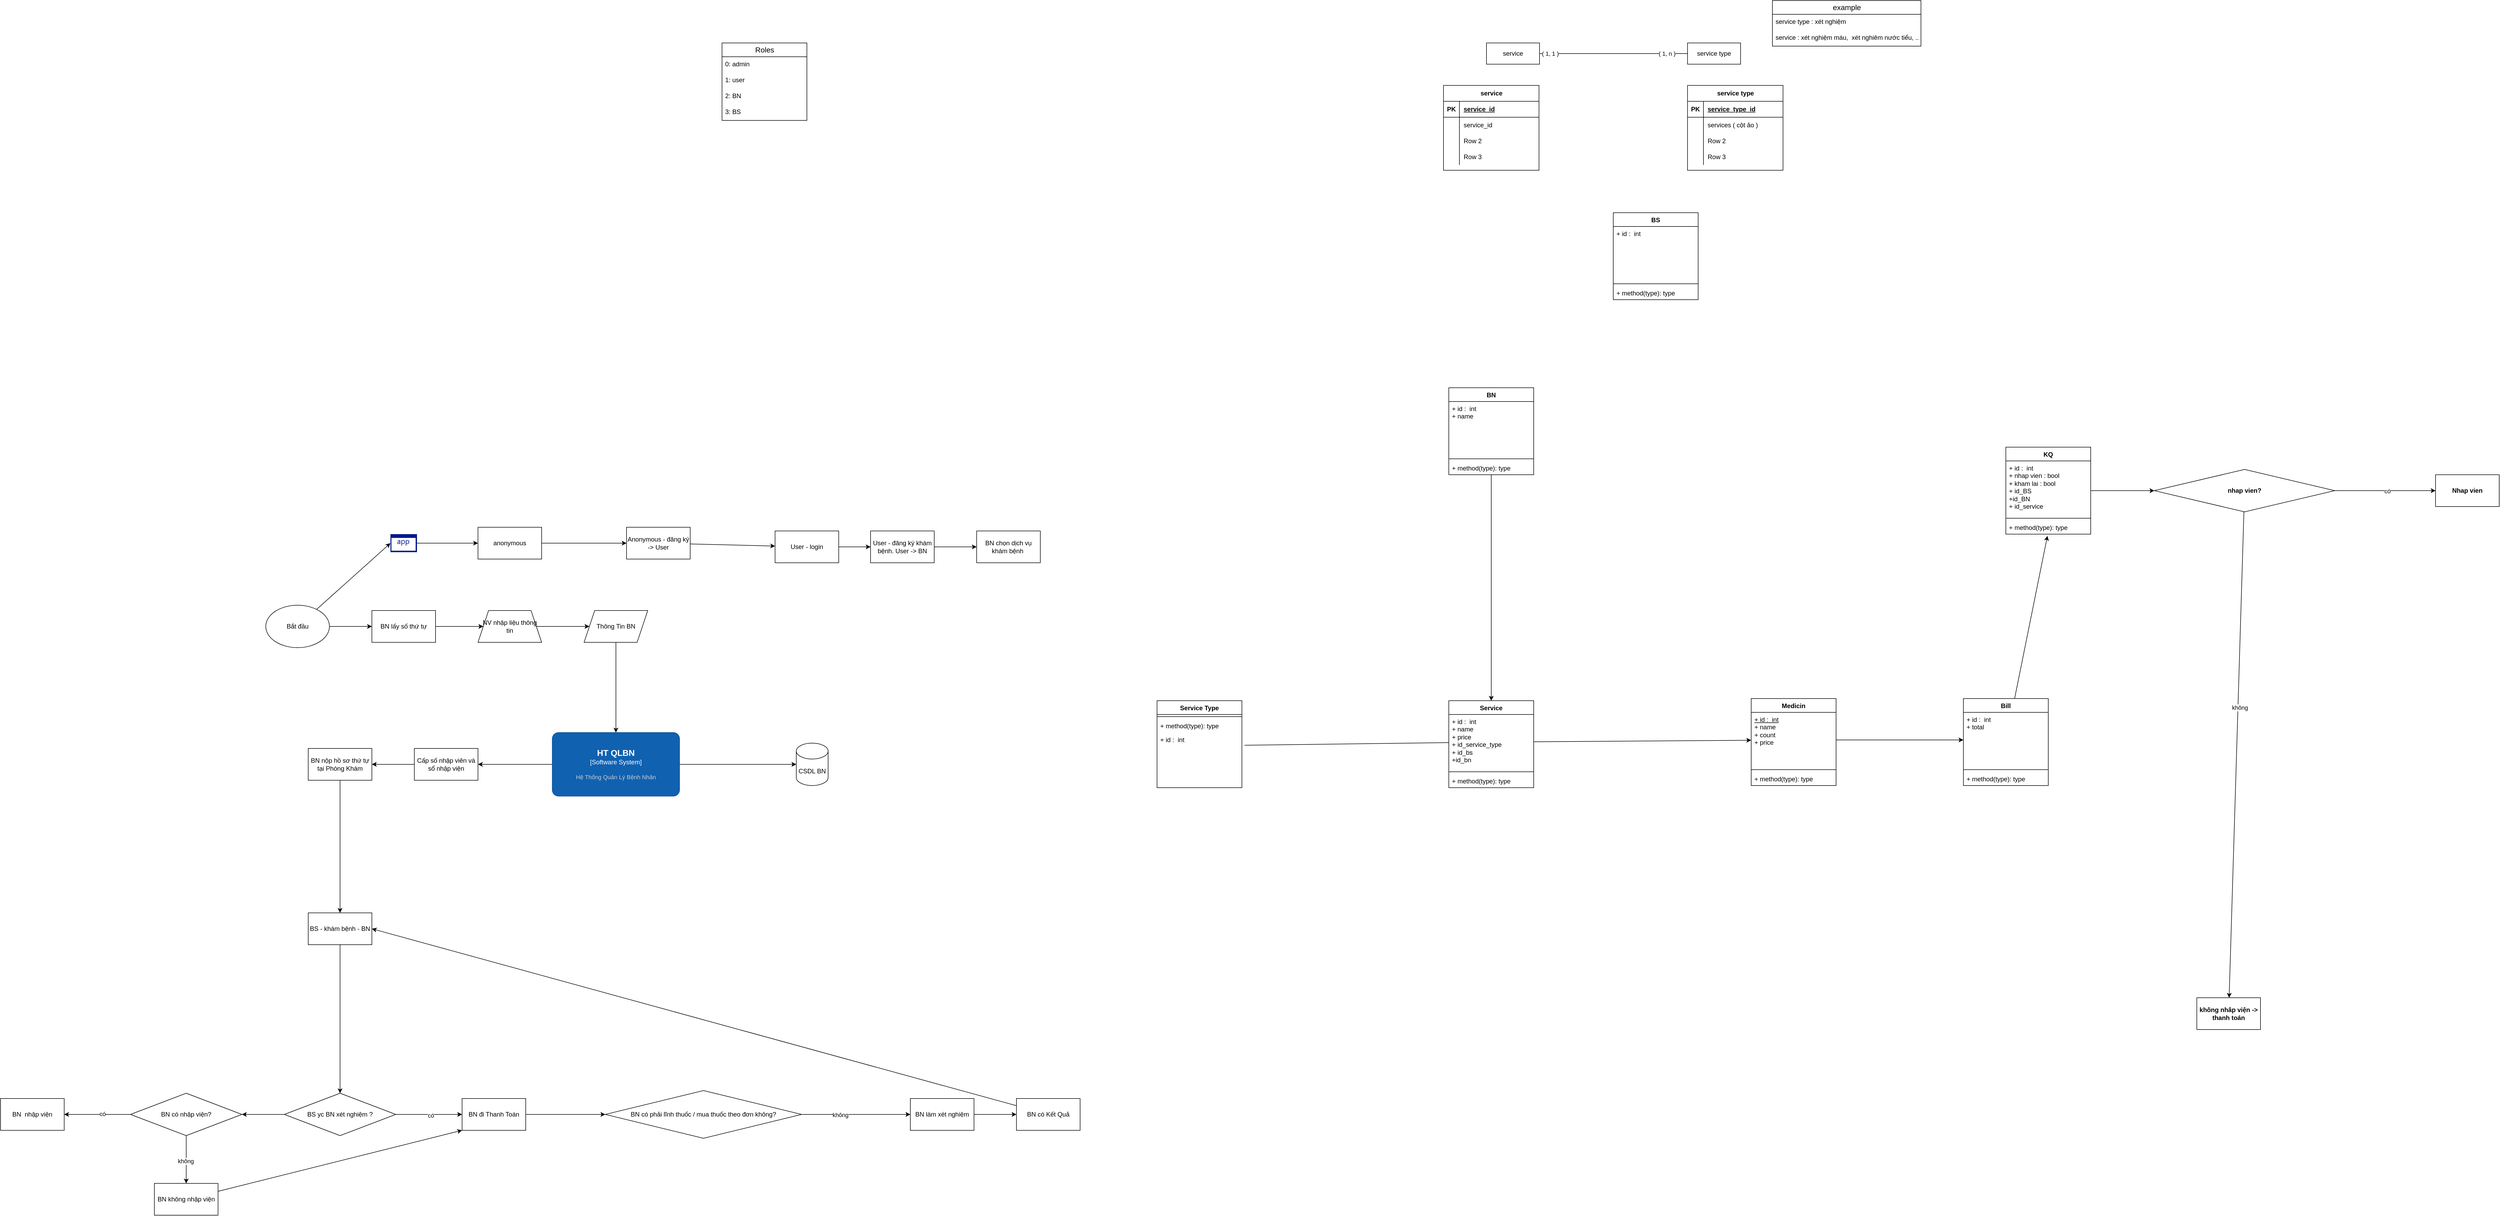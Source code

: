 <mxfile version="19.0.3" type="device"><diagram id="Man4-t2pLl041kosGUPi" name="Page-1"><mxGraphModel dx="2076" dy="6184" grid="1" gridSize="10" guides="1" tooltips="1" connect="1" arrows="1" fold="1" page="1" pageScale="1" pageWidth="3300" pageHeight="4681" math="0" shadow="0"><root><mxCell id="0"/><mxCell id="1" parent="0"/><mxCell id="ebAqdDlp6gH3SBY2iS59-4" value="" style="edgeStyle=orthogonalEdgeStyle;rounded=0;orthogonalLoop=1;jettySize=auto;html=1;" parent="1" source="ebAqdDlp6gH3SBY2iS59-2" target="ebAqdDlp6gH3SBY2iS59-3" edge="1"><mxGeometry relative="1" as="geometry"/></mxCell><mxCell id="ebAqdDlp6gH3SBY2iS59-61" value="" style="edgeStyle=none;rounded=0;orthogonalLoop=1;jettySize=auto;html=1;entryX=0;entryY=0.5;entryDx=0;entryDy=0;entryPerimeter=0;" parent="1" source="ebAqdDlp6gH3SBY2iS59-2" target="ebAqdDlp6gH3SBY2iS59-77" edge="1"><mxGeometry relative="1" as="geometry"><mxPoint x="1140" y="1010" as="targetPoint"/></mxGeometry></mxCell><mxCell id="ebAqdDlp6gH3SBY2iS59-2" value="Bắt đầu" style="ellipse;whiteSpace=wrap;html=1;" parent="1" vertex="1"><mxGeometry x="1080" y="1100" width="120" height="80" as="geometry"/></mxCell><mxCell id="ebAqdDlp6gH3SBY2iS59-8" value="" style="edgeStyle=orthogonalEdgeStyle;rounded=0;orthogonalLoop=1;jettySize=auto;html=1;" parent="1" source="ebAqdDlp6gH3SBY2iS59-3" target="ebAqdDlp6gH3SBY2iS59-7" edge="1"><mxGeometry relative="1" as="geometry"/></mxCell><mxCell id="ebAqdDlp6gH3SBY2iS59-3" value="BN lấy số thứ tự" style="whiteSpace=wrap;html=1;" parent="1" vertex="1"><mxGeometry x="1280" y="1110" width="120" height="60" as="geometry"/></mxCell><mxCell id="ebAqdDlp6gH3SBY2iS59-10" value="" style="edgeStyle=orthogonalEdgeStyle;rounded=0;orthogonalLoop=1;jettySize=auto;html=1;" parent="1" source="ebAqdDlp6gH3SBY2iS59-7" target="ebAqdDlp6gH3SBY2iS59-9" edge="1"><mxGeometry relative="1" as="geometry"/></mxCell><mxCell id="ebAqdDlp6gH3SBY2iS59-7" value="NV nhập liệu thông tin" style="shape=trapezoid;perimeter=trapezoidPerimeter;whiteSpace=wrap;html=1;fixedSize=1;" parent="1" vertex="1"><mxGeometry x="1480" y="1110" width="120" height="60" as="geometry"/></mxCell><mxCell id="ebAqdDlp6gH3SBY2iS59-13" style="edgeStyle=orthogonalEdgeStyle;rounded=0;orthogonalLoop=1;jettySize=auto;html=1;" parent="1" source="ebAqdDlp6gH3SBY2iS59-9" target="ebAqdDlp6gH3SBY2iS59-12" edge="1"><mxGeometry relative="1" as="geometry"/></mxCell><mxCell id="ebAqdDlp6gH3SBY2iS59-9" value="Thông Tin BN" style="shape=parallelogram;perimeter=parallelogramPerimeter;whiteSpace=wrap;html=1;fixedSize=1;" parent="1" vertex="1"><mxGeometry x="1680" y="1110" width="120" height="60" as="geometry"/></mxCell><mxCell id="ebAqdDlp6gH3SBY2iS59-15" style="edgeStyle=orthogonalEdgeStyle;rounded=0;orthogonalLoop=1;jettySize=auto;html=1;" parent="1" source="ebAqdDlp6gH3SBY2iS59-12" target="ebAqdDlp6gH3SBY2iS59-14" edge="1"><mxGeometry relative="1" as="geometry"/></mxCell><mxCell id="ebAqdDlp6gH3SBY2iS59-17" style="edgeStyle=orthogonalEdgeStyle;rounded=0;orthogonalLoop=1;jettySize=auto;html=1;" parent="1" source="ebAqdDlp6gH3SBY2iS59-12" target="ebAqdDlp6gH3SBY2iS59-16" edge="1"><mxGeometry relative="1" as="geometry"/></mxCell><object placeholders="1" c4Name="HT QLBN" c4Type="Software System" c4Description="Hệ Thống Quản Lý Bệnh Nhân" label="&lt;font style=&quot;font-size: 16px&quot;&gt;&lt;b&gt;%c4Name%&lt;/b&gt;&lt;/font&gt;&lt;div&gt;[%c4Type%]&lt;/div&gt;&lt;br&gt;&lt;div&gt;&lt;font style=&quot;font-size: 11px&quot;&gt;&lt;font color=&quot;#cccccc&quot;&gt;%c4Description%&lt;/font&gt;&lt;/div&gt;" id="ebAqdDlp6gH3SBY2iS59-12"><mxCell style="rounded=1;whiteSpace=wrap;html=1;labelBackgroundColor=none;fillColor=#1061B0;fontColor=#ffffff;align=center;arcSize=10;strokeColor=#0D5091;metaEdit=1;resizable=0;points=[[0.25,0,0],[0.5,0,0],[0.75,0,0],[1,0.25,0],[1,0.5,0],[1,0.75,0],[0.75,1,0],[0.5,1,0],[0.25,1,0],[0,0.75,0],[0,0.5,0],[0,0.25,0]];shadow=0;labelBorderColor=none;" parent="1" vertex="1"><mxGeometry x="1620" y="1340" width="240" height="120" as="geometry"/></mxCell></object><mxCell id="ebAqdDlp6gH3SBY2iS59-14" value="CSDL BN" style="shape=cylinder3;whiteSpace=wrap;html=1;boundedLbl=1;backgroundOutline=1;size=15;shadow=0;labelBackgroundColor=none;labelBorderColor=none;" parent="1" vertex="1"><mxGeometry x="2080" y="1360" width="60" height="80" as="geometry"/></mxCell><mxCell id="ebAqdDlp6gH3SBY2iS59-21" value="" style="edgeStyle=orthogonalEdgeStyle;rounded=0;orthogonalLoop=1;jettySize=auto;html=1;" parent="1" source="ebAqdDlp6gH3SBY2iS59-16" target="ebAqdDlp6gH3SBY2iS59-20" edge="1"><mxGeometry relative="1" as="geometry"/></mxCell><mxCell id="ebAqdDlp6gH3SBY2iS59-16" value="Cấp số nhập viên và sổ nhập viện" style="rounded=0;whiteSpace=wrap;html=1;shadow=0;labelBackgroundColor=none;labelBorderColor=none;" parent="1" vertex="1"><mxGeometry x="1360" y="1370" width="120" height="60" as="geometry"/></mxCell><mxCell id="ebAqdDlp6gH3SBY2iS59-28" value="" style="edgeStyle=orthogonalEdgeStyle;rounded=0;orthogonalLoop=1;jettySize=auto;html=1;" parent="1" source="ebAqdDlp6gH3SBY2iS59-20" target="ebAqdDlp6gH3SBY2iS59-27" edge="1"><mxGeometry relative="1" as="geometry"/></mxCell><mxCell id="ebAqdDlp6gH3SBY2iS59-20" value="BN nộp hồ sơ thứ tự tại Phòng Khám" style="whiteSpace=wrap;html=1;rounded=0;shadow=0;labelBackgroundColor=none;labelBorderColor=none;" parent="1" vertex="1"><mxGeometry x="1160" y="1370" width="120" height="60" as="geometry"/></mxCell><mxCell id="ebAqdDlp6gH3SBY2iS59-30" value="" style="edgeStyle=orthogonalEdgeStyle;rounded=0;orthogonalLoop=1;jettySize=auto;html=1;" parent="1" source="ebAqdDlp6gH3SBY2iS59-27" target="ebAqdDlp6gH3SBY2iS59-29" edge="1"><mxGeometry relative="1" as="geometry"/></mxCell><mxCell id="ebAqdDlp6gH3SBY2iS59-27" value="BS - khám bệnh - BN" style="whiteSpace=wrap;html=1;rounded=0;shadow=0;labelBackgroundColor=none;labelBorderColor=none;" parent="1" vertex="1"><mxGeometry x="1160" y="1680" width="120" height="60" as="geometry"/></mxCell><mxCell id="ebAqdDlp6gH3SBY2iS59-32" value="" style="edgeStyle=orthogonalEdgeStyle;rounded=0;orthogonalLoop=1;jettySize=auto;html=1;" parent="1" source="ebAqdDlp6gH3SBY2iS59-29" target="ebAqdDlp6gH3SBY2iS59-31" edge="1"><mxGeometry relative="1" as="geometry"/></mxCell><mxCell id="ebAqdDlp6gH3SBY2iS59-33" value="có" style="edgeLabel;html=1;align=center;verticalAlign=middle;resizable=0;points=[];" parent="ebAqdDlp6gH3SBY2iS59-32" vertex="1" connectable="0"><mxGeometry x="0.045" y="-3" relative="1" as="geometry"><mxPoint y="-1" as="offset"/></mxGeometry></mxCell><mxCell id="ebAqdDlp6gH3SBY2iS59-47" value="" style="edgeStyle=none;rounded=0;orthogonalLoop=1;jettySize=auto;html=1;" parent="1" source="ebAqdDlp6gH3SBY2iS59-29" target="ebAqdDlp6gH3SBY2iS59-46" edge="1"><mxGeometry relative="1" as="geometry"/></mxCell><mxCell id="ebAqdDlp6gH3SBY2iS59-29" value="BS yc BN xét nghiệm ?" style="rhombus;whiteSpace=wrap;html=1;rounded=0;shadow=0;labelBackgroundColor=none;labelBorderColor=none;" parent="1" vertex="1"><mxGeometry x="1115" y="2020" width="210" height="80" as="geometry"/></mxCell><mxCell id="ebAqdDlp6gH3SBY2iS59-35" value="" style="edgeStyle=orthogonalEdgeStyle;rounded=0;orthogonalLoop=1;jettySize=auto;html=1;" parent="1" source="ebAqdDlp6gH3SBY2iS59-31" target="ebAqdDlp6gH3SBY2iS59-34" edge="1"><mxGeometry relative="1" as="geometry"/></mxCell><mxCell id="ebAqdDlp6gH3SBY2iS59-31" value="BN đi Thanh Toán" style="whiteSpace=wrap;html=1;rounded=0;shadow=0;labelBackgroundColor=none;labelBorderColor=none;" parent="1" vertex="1"><mxGeometry x="1450" y="2030" width="120" height="60" as="geometry"/></mxCell><mxCell id="ebAqdDlp6gH3SBY2iS59-37" value="" style="edgeStyle=orthogonalEdgeStyle;rounded=0;orthogonalLoop=1;jettySize=auto;html=1;" parent="1" source="ebAqdDlp6gH3SBY2iS59-34" target="ebAqdDlp6gH3SBY2iS59-36" edge="1"><mxGeometry relative="1" as="geometry"/></mxCell><mxCell id="ebAqdDlp6gH3SBY2iS59-38" value="không" style="edgeLabel;html=1;align=center;verticalAlign=middle;resizable=0;points=[];" parent="ebAqdDlp6gH3SBY2iS59-37" vertex="1" connectable="0"><mxGeometry x="-0.289" y="-1" relative="1" as="geometry"><mxPoint as="offset"/></mxGeometry></mxCell><mxCell id="ebAqdDlp6gH3SBY2iS59-34" value="BN có phải lĩnh thuốc / mua thuốc theo đơn không?" style="rhombus;whiteSpace=wrap;html=1;rounded=0;shadow=0;labelBackgroundColor=none;labelBorderColor=none;" parent="1" vertex="1"><mxGeometry x="1720" y="2015" width="370" height="90" as="geometry"/></mxCell><mxCell id="ebAqdDlp6gH3SBY2iS59-40" value="" style="edgeStyle=orthogonalEdgeStyle;rounded=0;orthogonalLoop=1;jettySize=auto;html=1;" parent="1" source="ebAqdDlp6gH3SBY2iS59-36" target="ebAqdDlp6gH3SBY2iS59-39" edge="1"><mxGeometry relative="1" as="geometry"/></mxCell><mxCell id="ebAqdDlp6gH3SBY2iS59-36" value="BN làm xét nghiệm" style="whiteSpace=wrap;html=1;rounded=0;shadow=0;labelBackgroundColor=none;labelBorderColor=none;" parent="1" vertex="1"><mxGeometry x="2295" y="2030" width="120" height="60" as="geometry"/></mxCell><mxCell id="ebAqdDlp6gH3SBY2iS59-42" style="edgeStyle=none;rounded=0;orthogonalLoop=1;jettySize=auto;html=1;entryX=1;entryY=0.5;entryDx=0;entryDy=0;" parent="1" source="ebAqdDlp6gH3SBY2iS59-39" target="ebAqdDlp6gH3SBY2iS59-27" edge="1"><mxGeometry relative="1" as="geometry"/></mxCell><mxCell id="ebAqdDlp6gH3SBY2iS59-39" value="BN có Kết Quả" style="whiteSpace=wrap;html=1;rounded=0;shadow=0;labelBackgroundColor=none;labelBorderColor=none;" parent="1" vertex="1"><mxGeometry x="2495" y="2030" width="120" height="60" as="geometry"/></mxCell><mxCell id="ebAqdDlp6gH3SBY2iS59-49" value="" style="edgeStyle=none;rounded=0;orthogonalLoop=1;jettySize=auto;html=1;" parent="1" source="ebAqdDlp6gH3SBY2iS59-46" target="ebAqdDlp6gH3SBY2iS59-48" edge="1"><mxGeometry relative="1" as="geometry"/></mxCell><mxCell id="ebAqdDlp6gH3SBY2iS59-50" value="không" style="edgeLabel;html=1;align=center;verticalAlign=middle;resizable=0;points=[];" parent="ebAqdDlp6gH3SBY2iS59-49" vertex="1" connectable="0"><mxGeometry x="0.054" y="-1" relative="1" as="geometry"><mxPoint as="offset"/></mxGeometry></mxCell><mxCell id="ebAqdDlp6gH3SBY2iS59-52" value="" style="edgeStyle=none;rounded=0;orthogonalLoop=1;jettySize=auto;html=1;" parent="1" source="ebAqdDlp6gH3SBY2iS59-46" target="ebAqdDlp6gH3SBY2iS59-51" edge="1"><mxGeometry relative="1" as="geometry"/></mxCell><mxCell id="ebAqdDlp6gH3SBY2iS59-54" value="có" style="edgeLabel;html=1;align=center;verticalAlign=middle;resizable=0;points=[];" parent="ebAqdDlp6gH3SBY2iS59-52" vertex="1" connectable="0"><mxGeometry x="-0.143" y="-1" relative="1" as="geometry"><mxPoint as="offset"/></mxGeometry></mxCell><mxCell id="ebAqdDlp6gH3SBY2iS59-46" value="BN có nhập viện?" style="rhombus;whiteSpace=wrap;html=1;rounded=0;shadow=0;labelBackgroundColor=none;labelBorderColor=none;" parent="1" vertex="1"><mxGeometry x="825" y="2020" width="210" height="80" as="geometry"/></mxCell><mxCell id="ebAqdDlp6gH3SBY2iS59-55" style="edgeStyle=none;rounded=0;orthogonalLoop=1;jettySize=auto;html=1;entryX=0;entryY=1;entryDx=0;entryDy=0;" parent="1" source="ebAqdDlp6gH3SBY2iS59-48" target="ebAqdDlp6gH3SBY2iS59-31" edge="1"><mxGeometry relative="1" as="geometry"/></mxCell><mxCell id="ebAqdDlp6gH3SBY2iS59-48" value="BN không nhập viện" style="whiteSpace=wrap;html=1;rounded=0;shadow=0;labelBackgroundColor=none;labelBorderColor=none;" parent="1" vertex="1"><mxGeometry x="870" y="2190" width="120" height="60" as="geometry"/></mxCell><mxCell id="ebAqdDlp6gH3SBY2iS59-51" value="BN&amp;nbsp; nhập viện" style="whiteSpace=wrap;html=1;rounded=0;shadow=0;labelBackgroundColor=none;labelBorderColor=none;" parent="1" vertex="1"><mxGeometry x="580" y="2030" width="120" height="60" as="geometry"/></mxCell><mxCell id="P_3k4nQvm7TDbQXpEMaZ-17" style="edgeStyle=orthogonalEdgeStyle;rounded=0;orthogonalLoop=1;jettySize=auto;html=1;entryX=0.5;entryY=0;entryDx=0;entryDy=0;" edge="1" parent="1" source="ebAqdDlp6gH3SBY2iS59-56" target="ebAqdDlp6gH3SBY2iS59-90"><mxGeometry relative="1" as="geometry"/></mxCell><mxCell id="ebAqdDlp6gH3SBY2iS59-56" value="BN" style="swimlane;fontStyle=1;align=center;verticalAlign=top;childLayout=stackLayout;horizontal=1;startSize=26;horizontalStack=0;resizeParent=1;resizeParentMax=0;resizeLast=0;collapsible=1;marginBottom=0;shadow=0;labelBackgroundColor=none;labelBorderColor=none;" parent="1" vertex="1"><mxGeometry x="3310" y="690" width="160" height="164" as="geometry"/></mxCell><mxCell id="ebAqdDlp6gH3SBY2iS59-57" value="+ id :&amp;nbsp; int&lt;br&gt;+ name&lt;br&gt;" style="text;strokeColor=none;fillColor=none;align=left;verticalAlign=top;spacingLeft=4;spacingRight=4;overflow=hidden;rotatable=0;points=[[0,0.5],[1,0.5]];portConstraint=eastwest;shadow=0;labelBackgroundColor=none;labelBorderColor=none;whiteSpace=wrap;html=1;snapToPoint=0;" parent="ebAqdDlp6gH3SBY2iS59-56" vertex="1"><mxGeometry y="26" width="160" height="104" as="geometry"/></mxCell><mxCell id="ebAqdDlp6gH3SBY2iS59-58" value="" style="line;strokeWidth=1;fillColor=none;align=left;verticalAlign=middle;spacingTop=-1;spacingLeft=3;spacingRight=3;rotatable=0;labelPosition=right;points=[];portConstraint=eastwest;shadow=0;labelBackgroundColor=none;labelBorderColor=none;" parent="ebAqdDlp6gH3SBY2iS59-56" vertex="1"><mxGeometry y="130" width="160" height="8" as="geometry"/></mxCell><mxCell id="ebAqdDlp6gH3SBY2iS59-59" value="+ method(type): type" style="text;strokeColor=none;fillColor=none;align=left;verticalAlign=top;spacingLeft=4;spacingRight=4;overflow=hidden;rotatable=0;points=[[0,0.5],[1,0.5]];portConstraint=eastwest;shadow=0;labelBackgroundColor=none;labelBorderColor=none;" parent="ebAqdDlp6gH3SBY2iS59-56" vertex="1"><mxGeometry y="138" width="160" height="26" as="geometry"/></mxCell><mxCell id="ebAqdDlp6gH3SBY2iS59-72" value="Roles" style="swimlane;fontStyle=0;childLayout=stackLayout;horizontal=1;startSize=26;horizontalStack=0;resizeParent=1;resizeParentMax=0;resizeLast=0;collapsible=1;marginBottom=0;align=center;fontSize=14;shadow=0;labelBackgroundColor=none;labelBorderColor=none;fillColor=none;html=1;" parent="1" vertex="1"><mxGeometry x="1940" y="40" width="160" height="146" as="geometry"/></mxCell><mxCell id="ebAqdDlp6gH3SBY2iS59-73" value="0: admin" style="text;strokeColor=none;fillColor=none;spacingLeft=4;spacingRight=4;overflow=hidden;rotatable=0;points=[[0,0.5],[1,0.5]];portConstraint=eastwest;fontSize=12;shadow=0;labelBackgroundColor=none;labelBorderColor=none;html=1;" parent="ebAqdDlp6gH3SBY2iS59-72" vertex="1"><mxGeometry y="26" width="160" height="30" as="geometry"/></mxCell><mxCell id="ebAqdDlp6gH3SBY2iS59-74" value="1: user" style="text;strokeColor=none;fillColor=none;spacingLeft=4;spacingRight=4;overflow=hidden;rotatable=0;points=[[0,0.5],[1,0.5]];portConstraint=eastwest;fontSize=12;shadow=0;labelBackgroundColor=none;labelBorderColor=none;html=1;" parent="ebAqdDlp6gH3SBY2iS59-72" vertex="1"><mxGeometry y="56" width="160" height="30" as="geometry"/></mxCell><mxCell id="ebAqdDlp6gH3SBY2iS59-75" value="2: BN" style="text;strokeColor=none;fillColor=none;spacingLeft=4;spacingRight=4;overflow=hidden;rotatable=0;points=[[0,0.5],[1,0.5]];portConstraint=eastwest;fontSize=12;shadow=0;labelBackgroundColor=none;labelBorderColor=none;html=1;" parent="ebAqdDlp6gH3SBY2iS59-72" vertex="1"><mxGeometry y="86" width="160" height="30" as="geometry"/></mxCell><mxCell id="ebAqdDlp6gH3SBY2iS59-76" value="3: BS" style="text;strokeColor=none;fillColor=none;spacingLeft=4;spacingRight=4;overflow=hidden;rotatable=0;points=[[0,0.5],[1,0.5]];portConstraint=eastwest;fontSize=12;shadow=0;labelBackgroundColor=none;labelBorderColor=none;html=1;" parent="ebAqdDlp6gH3SBY2iS59-72" vertex="1"><mxGeometry y="116" width="160" height="30" as="geometry"/></mxCell><mxCell id="ebAqdDlp6gH3SBY2iS59-86" style="edgeStyle=none;rounded=0;orthogonalLoop=1;jettySize=auto;html=1;entryX=0;entryY=0.5;entryDx=0;entryDy=0;" parent="1" source="ebAqdDlp6gH3SBY2iS59-77" target="ebAqdDlp6gH3SBY2iS59-80" edge="1"><mxGeometry relative="1" as="geometry"/></mxCell><mxCell id="ebAqdDlp6gH3SBY2iS59-77" value="" style="sketch=0;aspect=fixed;pointerEvents=1;shadow=0;dashed=0;html=1;strokeColor=none;labelPosition=center;verticalLabelPosition=bottom;verticalAlign=top;align=center;fillColor=#00188D;shape=mxgraph.mscae.enterprise.application;labelBackgroundColor=none;labelBorderColor=none;" parent="1" vertex="1"><mxGeometry x="1315" y="966" width="50" height="34" as="geometry"/></mxCell><mxCell id="ebAqdDlp6gH3SBY2iS59-79" value="" style="edgeStyle=none;rounded=0;orthogonalLoop=1;jettySize=auto;html=1;" parent="1" source="ebAqdDlp6gH3SBY2iS59-80" target="ebAqdDlp6gH3SBY2iS59-82" edge="1"><mxGeometry relative="1" as="geometry"/></mxCell><mxCell id="ebAqdDlp6gH3SBY2iS59-80" value="anonymous" style="whiteSpace=wrap;html=1;" parent="1" vertex="1"><mxGeometry x="1480" y="953" width="120" height="60" as="geometry"/></mxCell><mxCell id="ebAqdDlp6gH3SBY2iS59-81" value="" style="edgeStyle=none;rounded=0;orthogonalLoop=1;jettySize=auto;html=1;" parent="1" source="ebAqdDlp6gH3SBY2iS59-82" target="ebAqdDlp6gH3SBY2iS59-84" edge="1"><mxGeometry relative="1" as="geometry"/></mxCell><mxCell id="ebAqdDlp6gH3SBY2iS59-82" value="Anonymous - đăng ký -&amp;gt; User" style="whiteSpace=wrap;html=1;" parent="1" vertex="1"><mxGeometry x="1760" y="953" width="120" height="60" as="geometry"/></mxCell><mxCell id="ebAqdDlp6gH3SBY2iS59-83" value="" style="edgeStyle=none;rounded=0;orthogonalLoop=1;jettySize=auto;html=1;" parent="1" source="ebAqdDlp6gH3SBY2iS59-84" target="ebAqdDlp6gH3SBY2iS59-85" edge="1"><mxGeometry relative="1" as="geometry"/></mxCell><mxCell id="ebAqdDlp6gH3SBY2iS59-84" value="User - login" style="whiteSpace=wrap;html=1;" parent="1" vertex="1"><mxGeometry x="2040" y="960" width="120" height="60" as="geometry"/></mxCell><mxCell id="ebAqdDlp6gH3SBY2iS59-89" value="" style="edgeStyle=none;rounded=0;orthogonalLoop=1;jettySize=auto;html=1;" parent="1" source="ebAqdDlp6gH3SBY2iS59-85" target="ebAqdDlp6gH3SBY2iS59-88" edge="1"><mxGeometry relative="1" as="geometry"/></mxCell><mxCell id="ebAqdDlp6gH3SBY2iS59-85" value="User - đăng ký khám bệnh. User -&amp;gt; BN" style="whiteSpace=wrap;html=1;" parent="1" vertex="1"><mxGeometry x="2220" y="960" width="120" height="60" as="geometry"/></mxCell><mxCell id="ebAqdDlp6gH3SBY2iS59-88" value="BN chọn dịch vụ khám bệnh&amp;nbsp;" style="whiteSpace=wrap;html=1;" parent="1" vertex="1"><mxGeometry x="2420" y="960" width="120" height="60" as="geometry"/></mxCell><mxCell id="ebAqdDlp6gH3SBY2iS59-90" value="Service" style="swimlane;fontStyle=1;align=center;verticalAlign=top;childLayout=stackLayout;horizontal=1;startSize=26;horizontalStack=0;resizeParent=1;resizeParentMax=0;resizeLast=0;collapsible=1;marginBottom=0;shadow=0;labelBackgroundColor=none;labelBorderColor=none;" parent="1" vertex="1"><mxGeometry x="3310" y="1280" width="160" height="164" as="geometry"/></mxCell><mxCell id="ebAqdDlp6gH3SBY2iS59-91" value="+ id :&amp;nbsp; int&lt;br&gt;+ name&lt;br&gt;+ price&lt;br&gt;+ id_service_type&lt;br&gt;+ id_bs&lt;br&gt;+id_bn" style="text;strokeColor=none;fillColor=none;align=left;verticalAlign=top;spacingLeft=4;spacingRight=4;overflow=hidden;rotatable=0;points=[[0,0.5],[1,0.5]];portConstraint=eastwest;shadow=0;labelBackgroundColor=none;labelBorderColor=none;whiteSpace=wrap;html=1;snapToPoint=0;" parent="ebAqdDlp6gH3SBY2iS59-90" vertex="1"><mxGeometry y="26" width="160" height="104" as="geometry"/></mxCell><mxCell id="ebAqdDlp6gH3SBY2iS59-92" value="" style="line;strokeWidth=1;fillColor=none;align=left;verticalAlign=middle;spacingTop=-1;spacingLeft=3;spacingRight=3;rotatable=0;labelPosition=right;points=[];portConstraint=eastwest;shadow=0;labelBackgroundColor=none;labelBorderColor=none;" parent="ebAqdDlp6gH3SBY2iS59-90" vertex="1"><mxGeometry y="130" width="160" height="8" as="geometry"/></mxCell><mxCell id="ebAqdDlp6gH3SBY2iS59-93" value="+ method(type): type" style="text;strokeColor=none;fillColor=none;align=left;verticalAlign=top;spacingLeft=4;spacingRight=4;overflow=hidden;rotatable=0;points=[[0,0.5],[1,0.5]];portConstraint=eastwest;shadow=0;labelBackgroundColor=none;labelBorderColor=none;" parent="ebAqdDlp6gH3SBY2iS59-90" vertex="1"><mxGeometry y="138" width="160" height="26" as="geometry"/></mxCell><mxCell id="ebAqdDlp6gH3SBY2iS59-94" value="Service Type" style="swimlane;fontStyle=1;align=center;verticalAlign=top;childLayout=stackLayout;horizontal=1;startSize=26;horizontalStack=0;resizeParent=1;resizeParentMax=0;resizeLast=0;collapsible=1;marginBottom=0;shadow=0;labelBackgroundColor=none;labelBorderColor=none;" parent="1" vertex="1"><mxGeometry x="2760" y="1280" width="160" height="164" as="geometry"/></mxCell><mxCell id="ebAqdDlp6gH3SBY2iS59-96" value="" style="line;strokeWidth=1;fillColor=none;align=left;verticalAlign=middle;spacingTop=-1;spacingLeft=3;spacingRight=3;rotatable=0;labelPosition=right;points=[];portConstraint=eastwest;shadow=0;labelBackgroundColor=none;labelBorderColor=none;" parent="ebAqdDlp6gH3SBY2iS59-94" vertex="1"><mxGeometry y="26" width="160" height="8" as="geometry"/></mxCell><mxCell id="ebAqdDlp6gH3SBY2iS59-97" value="+ method(type): type" style="text;strokeColor=none;fillColor=none;align=left;verticalAlign=top;spacingLeft=4;spacingRight=4;overflow=hidden;rotatable=0;points=[[0,0.5],[1,0.5]];portConstraint=eastwest;shadow=0;labelBackgroundColor=none;labelBorderColor=none;" parent="ebAqdDlp6gH3SBY2iS59-94" vertex="1"><mxGeometry y="34" width="160" height="26" as="geometry"/></mxCell><mxCell id="ebAqdDlp6gH3SBY2iS59-95" value="+ id :&amp;nbsp; int" style="text;strokeColor=none;fillColor=none;align=left;verticalAlign=top;spacingLeft=4;spacingRight=4;overflow=hidden;rotatable=0;points=[[0,0.5],[1,0.5]];portConstraint=eastwest;shadow=0;labelBackgroundColor=none;labelBorderColor=none;whiteSpace=wrap;html=1;snapToPoint=0;" parent="ebAqdDlp6gH3SBY2iS59-94" vertex="1"><mxGeometry y="60" width="160" height="104" as="geometry"/></mxCell><mxCell id="ebAqdDlp6gH3SBY2iS59-99" value="service" style="whiteSpace=wrap;html=1;align=center;shadow=0;labelBackgroundColor=none;labelBorderColor=none;fillColor=none;" parent="1" vertex="1"><mxGeometry x="3381" y="40" width="100" height="40" as="geometry"/></mxCell><mxCell id="ebAqdDlp6gH3SBY2iS59-100" value="service type" style="whiteSpace=wrap;html=1;align=center;shadow=0;labelBackgroundColor=none;labelBorderColor=none;fillColor=none;" parent="1" vertex="1"><mxGeometry x="3760" y="40" width="100" height="40" as="geometry"/></mxCell><mxCell id="ebAqdDlp6gH3SBY2iS59-101" value="" style="endArrow=none;html=1;rounded=0;exitX=1;exitY=0.5;exitDx=0;exitDy=0;entryX=0;entryY=0.5;entryDx=0;entryDy=0;" parent="1" source="ebAqdDlp6gH3SBY2iS59-99" target="ebAqdDlp6gH3SBY2iS59-100" edge="1"><mxGeometry width="50" height="50" relative="1" as="geometry"><mxPoint x="3710" y="250" as="sourcePoint"/><mxPoint x="3760" y="200" as="targetPoint"/></mxGeometry></mxCell><mxCell id="ebAqdDlp6gH3SBY2iS59-102" value="( 1, 1 )" style="edgeLabel;html=1;align=center;verticalAlign=middle;resizable=0;points=[];" parent="ebAqdDlp6gH3SBY2iS59-101" vertex="1" connectable="0"><mxGeometry x="-0.857" relative="1" as="geometry"><mxPoint as="offset"/></mxGeometry></mxCell><mxCell id="ebAqdDlp6gH3SBY2iS59-103" value="( 1, n )" style="edgeLabel;html=1;align=center;verticalAlign=middle;resizable=0;points=[];" parent="ebAqdDlp6gH3SBY2iS59-101" vertex="1" connectable="0"><mxGeometry x="0.72" relative="1" as="geometry"><mxPoint as="offset"/></mxGeometry></mxCell><mxCell id="ebAqdDlp6gH3SBY2iS59-105" value="example" style="swimlane;fontStyle=0;childLayout=stackLayout;horizontal=1;startSize=26;horizontalStack=0;resizeParent=1;resizeParentMax=0;resizeLast=0;collapsible=1;marginBottom=0;align=center;fontSize=14;shadow=0;labelBackgroundColor=none;labelBorderColor=none;fillColor=none;html=1;" parent="1" vertex="1"><mxGeometry x="3920" y="-40" width="280" height="86" as="geometry"/></mxCell><mxCell id="ebAqdDlp6gH3SBY2iS59-106" value="service type : xét nghiệm" style="text;strokeColor=none;fillColor=none;spacingLeft=4;spacingRight=4;overflow=hidden;rotatable=0;points=[[0,0.5],[1,0.5]];portConstraint=eastwest;fontSize=12;shadow=0;labelBackgroundColor=none;labelBorderColor=none;html=1;" parent="ebAqdDlp6gH3SBY2iS59-105" vertex="1"><mxGeometry y="26" width="280" height="30" as="geometry"/></mxCell><mxCell id="ebAqdDlp6gH3SBY2iS59-107" value="service : xét nghiệm máu,&amp;nbsp; xét nghiêm nước tiểu, ..." style="text;strokeColor=none;fillColor=none;spacingLeft=4;spacingRight=4;overflow=hidden;rotatable=0;points=[[0,0.5],[1,0.5]];portConstraint=eastwest;fontSize=12;shadow=0;labelBackgroundColor=none;labelBorderColor=none;html=1;" parent="ebAqdDlp6gH3SBY2iS59-105" vertex="1"><mxGeometry y="56" width="280" height="30" as="geometry"/></mxCell><mxCell id="ebAqdDlp6gH3SBY2iS59-109" value="service" style="shape=table;startSize=30;container=1;collapsible=1;childLayout=tableLayout;fixedRows=1;rowLines=0;fontStyle=1;align=center;resizeLast=1;shadow=0;labelBackgroundColor=none;labelBorderColor=none;fillColor=none;html=1;" parent="1" vertex="1"><mxGeometry x="3300" y="120" width="180" height="160" as="geometry"/></mxCell><mxCell id="ebAqdDlp6gH3SBY2iS59-110" value="" style="shape=tableRow;horizontal=0;startSize=0;swimlaneHead=0;swimlaneBody=0;fillColor=none;collapsible=0;dropTarget=0;points=[[0,0.5],[1,0.5]];portConstraint=eastwest;top=0;left=0;right=0;bottom=1;shadow=0;labelBackgroundColor=none;labelBorderColor=none;html=1;" parent="ebAqdDlp6gH3SBY2iS59-109" vertex="1"><mxGeometry y="30" width="180" height="30" as="geometry"/></mxCell><mxCell id="ebAqdDlp6gH3SBY2iS59-111" value="PK" style="shape=partialRectangle;connectable=0;fillColor=none;top=0;left=0;bottom=0;right=0;fontStyle=1;overflow=hidden;shadow=0;labelBackgroundColor=none;labelBorderColor=none;html=1;" parent="ebAqdDlp6gH3SBY2iS59-110" vertex="1"><mxGeometry width="30" height="30" as="geometry"><mxRectangle width="30" height="30" as="alternateBounds"/></mxGeometry></mxCell><mxCell id="ebAqdDlp6gH3SBY2iS59-112" value="service_id" style="shape=partialRectangle;connectable=0;fillColor=none;top=0;left=0;bottom=0;right=0;align=left;spacingLeft=6;fontStyle=5;overflow=hidden;shadow=0;labelBackgroundColor=none;labelBorderColor=none;html=1;" parent="ebAqdDlp6gH3SBY2iS59-110" vertex="1"><mxGeometry x="30" width="150" height="30" as="geometry"><mxRectangle width="150" height="30" as="alternateBounds"/></mxGeometry></mxCell><mxCell id="ebAqdDlp6gH3SBY2iS59-113" value="" style="shape=tableRow;horizontal=0;startSize=0;swimlaneHead=0;swimlaneBody=0;fillColor=none;collapsible=0;dropTarget=0;points=[[0,0.5],[1,0.5]];portConstraint=eastwest;top=0;left=0;right=0;bottom=0;shadow=0;labelBackgroundColor=none;labelBorderColor=none;html=1;" parent="ebAqdDlp6gH3SBY2iS59-109" vertex="1"><mxGeometry y="60" width="180" height="30" as="geometry"/></mxCell><mxCell id="ebAqdDlp6gH3SBY2iS59-114" value="" style="shape=partialRectangle;connectable=0;fillColor=none;top=0;left=0;bottom=0;right=0;editable=1;overflow=hidden;shadow=0;labelBackgroundColor=none;labelBorderColor=none;html=1;" parent="ebAqdDlp6gH3SBY2iS59-113" vertex="1"><mxGeometry width="30" height="30" as="geometry"><mxRectangle width="30" height="30" as="alternateBounds"/></mxGeometry></mxCell><mxCell id="ebAqdDlp6gH3SBY2iS59-115" value="service_id" style="shape=partialRectangle;connectable=0;fillColor=none;top=0;left=0;bottom=0;right=0;align=left;spacingLeft=6;overflow=hidden;shadow=0;labelBackgroundColor=none;labelBorderColor=none;html=1;" parent="ebAqdDlp6gH3SBY2iS59-113" vertex="1"><mxGeometry x="30" width="150" height="30" as="geometry"><mxRectangle width="150" height="30" as="alternateBounds"/></mxGeometry></mxCell><mxCell id="ebAqdDlp6gH3SBY2iS59-116" value="" style="shape=tableRow;horizontal=0;startSize=0;swimlaneHead=0;swimlaneBody=0;fillColor=none;collapsible=0;dropTarget=0;points=[[0,0.5],[1,0.5]];portConstraint=eastwest;top=0;left=0;right=0;bottom=0;shadow=0;labelBackgroundColor=none;labelBorderColor=none;html=1;" parent="ebAqdDlp6gH3SBY2iS59-109" vertex="1"><mxGeometry y="90" width="180" height="30" as="geometry"/></mxCell><mxCell id="ebAqdDlp6gH3SBY2iS59-117" value="" style="shape=partialRectangle;connectable=0;fillColor=none;top=0;left=0;bottom=0;right=0;editable=1;overflow=hidden;shadow=0;labelBackgroundColor=none;labelBorderColor=none;html=1;" parent="ebAqdDlp6gH3SBY2iS59-116" vertex="1"><mxGeometry width="30" height="30" as="geometry"><mxRectangle width="30" height="30" as="alternateBounds"/></mxGeometry></mxCell><mxCell id="ebAqdDlp6gH3SBY2iS59-118" value="Row 2" style="shape=partialRectangle;connectable=0;fillColor=none;top=0;left=0;bottom=0;right=0;align=left;spacingLeft=6;overflow=hidden;shadow=0;labelBackgroundColor=none;labelBorderColor=none;html=1;" parent="ebAqdDlp6gH3SBY2iS59-116" vertex="1"><mxGeometry x="30" width="150" height="30" as="geometry"><mxRectangle width="150" height="30" as="alternateBounds"/></mxGeometry></mxCell><mxCell id="ebAqdDlp6gH3SBY2iS59-119" value="" style="shape=tableRow;horizontal=0;startSize=0;swimlaneHead=0;swimlaneBody=0;fillColor=none;collapsible=0;dropTarget=0;points=[[0,0.5],[1,0.5]];portConstraint=eastwest;top=0;left=0;right=0;bottom=0;shadow=0;labelBackgroundColor=none;labelBorderColor=none;html=1;" parent="ebAqdDlp6gH3SBY2iS59-109" vertex="1"><mxGeometry y="120" width="180" height="30" as="geometry"/></mxCell><mxCell id="ebAqdDlp6gH3SBY2iS59-120" value="" style="shape=partialRectangle;connectable=0;fillColor=none;top=0;left=0;bottom=0;right=0;editable=1;overflow=hidden;shadow=0;labelBackgroundColor=none;labelBorderColor=none;html=1;" parent="ebAqdDlp6gH3SBY2iS59-119" vertex="1"><mxGeometry width="30" height="30" as="geometry"><mxRectangle width="30" height="30" as="alternateBounds"/></mxGeometry></mxCell><mxCell id="ebAqdDlp6gH3SBY2iS59-121" value="Row 3" style="shape=partialRectangle;connectable=0;fillColor=none;top=0;left=0;bottom=0;right=0;align=left;spacingLeft=6;overflow=hidden;shadow=0;labelBackgroundColor=none;labelBorderColor=none;html=1;" parent="ebAqdDlp6gH3SBY2iS59-119" vertex="1"><mxGeometry x="30" width="150" height="30" as="geometry"><mxRectangle width="150" height="30" as="alternateBounds"/></mxGeometry></mxCell><mxCell id="ebAqdDlp6gH3SBY2iS59-122" value="service type" style="shape=table;startSize=30;container=1;collapsible=1;childLayout=tableLayout;fixedRows=1;rowLines=0;fontStyle=1;align=center;resizeLast=1;shadow=0;labelBackgroundColor=none;labelBorderColor=none;fillColor=none;html=1;" parent="1" vertex="1"><mxGeometry x="3760" y="120" width="180" height="160" as="geometry"/></mxCell><mxCell id="ebAqdDlp6gH3SBY2iS59-123" value="" style="shape=tableRow;horizontal=0;startSize=0;swimlaneHead=0;swimlaneBody=0;fillColor=none;collapsible=0;dropTarget=0;points=[[0,0.5],[1,0.5]];portConstraint=eastwest;top=0;left=0;right=0;bottom=1;shadow=0;labelBackgroundColor=none;labelBorderColor=none;html=1;" parent="ebAqdDlp6gH3SBY2iS59-122" vertex="1"><mxGeometry y="30" width="180" height="30" as="geometry"/></mxCell><mxCell id="ebAqdDlp6gH3SBY2iS59-124" value="PK" style="shape=partialRectangle;connectable=0;fillColor=none;top=0;left=0;bottom=0;right=0;fontStyle=1;overflow=hidden;shadow=0;labelBackgroundColor=none;labelBorderColor=none;html=1;" parent="ebAqdDlp6gH3SBY2iS59-123" vertex="1"><mxGeometry width="30" height="30" as="geometry"><mxRectangle width="30" height="30" as="alternateBounds"/></mxGeometry></mxCell><mxCell id="ebAqdDlp6gH3SBY2iS59-125" value="service_type_id" style="shape=partialRectangle;connectable=0;fillColor=none;top=0;left=0;bottom=0;right=0;align=left;spacingLeft=6;fontStyle=5;overflow=hidden;shadow=0;labelBackgroundColor=none;labelBorderColor=none;html=1;" parent="ebAqdDlp6gH3SBY2iS59-123" vertex="1"><mxGeometry x="30" width="150" height="30" as="geometry"><mxRectangle width="150" height="30" as="alternateBounds"/></mxGeometry></mxCell><mxCell id="ebAqdDlp6gH3SBY2iS59-126" value="" style="shape=tableRow;horizontal=0;startSize=0;swimlaneHead=0;swimlaneBody=0;fillColor=none;collapsible=0;dropTarget=0;points=[[0,0.5],[1,0.5]];portConstraint=eastwest;top=0;left=0;right=0;bottom=0;shadow=0;labelBackgroundColor=none;labelBorderColor=none;html=1;" parent="ebAqdDlp6gH3SBY2iS59-122" vertex="1"><mxGeometry y="60" width="180" height="30" as="geometry"/></mxCell><mxCell id="ebAqdDlp6gH3SBY2iS59-127" value="" style="shape=partialRectangle;connectable=0;fillColor=none;top=0;left=0;bottom=0;right=0;editable=1;overflow=hidden;shadow=0;labelBackgroundColor=none;labelBorderColor=none;html=1;" parent="ebAqdDlp6gH3SBY2iS59-126" vertex="1"><mxGeometry width="30" height="30" as="geometry"><mxRectangle width="30" height="30" as="alternateBounds"/></mxGeometry></mxCell><mxCell id="ebAqdDlp6gH3SBY2iS59-128" value="services ( cột ảo )" style="shape=partialRectangle;connectable=0;fillColor=none;top=0;left=0;bottom=0;right=0;align=left;spacingLeft=6;overflow=hidden;shadow=0;labelBackgroundColor=none;labelBorderColor=none;html=1;" parent="ebAqdDlp6gH3SBY2iS59-126" vertex="1"><mxGeometry x="30" width="150" height="30" as="geometry"><mxRectangle width="150" height="30" as="alternateBounds"/></mxGeometry></mxCell><mxCell id="ebAqdDlp6gH3SBY2iS59-129" value="" style="shape=tableRow;horizontal=0;startSize=0;swimlaneHead=0;swimlaneBody=0;fillColor=none;collapsible=0;dropTarget=0;points=[[0,0.5],[1,0.5]];portConstraint=eastwest;top=0;left=0;right=0;bottom=0;shadow=0;labelBackgroundColor=none;labelBorderColor=none;html=1;" parent="ebAqdDlp6gH3SBY2iS59-122" vertex="1"><mxGeometry y="90" width="180" height="30" as="geometry"/></mxCell><mxCell id="ebAqdDlp6gH3SBY2iS59-130" value="" style="shape=partialRectangle;connectable=0;fillColor=none;top=0;left=0;bottom=0;right=0;editable=1;overflow=hidden;shadow=0;labelBackgroundColor=none;labelBorderColor=none;html=1;" parent="ebAqdDlp6gH3SBY2iS59-129" vertex="1"><mxGeometry width="30" height="30" as="geometry"><mxRectangle width="30" height="30" as="alternateBounds"/></mxGeometry></mxCell><mxCell id="ebAqdDlp6gH3SBY2iS59-131" value="Row 2" style="shape=partialRectangle;connectable=0;fillColor=none;top=0;left=0;bottom=0;right=0;align=left;spacingLeft=6;overflow=hidden;shadow=0;labelBackgroundColor=none;labelBorderColor=none;html=1;" parent="ebAqdDlp6gH3SBY2iS59-129" vertex="1"><mxGeometry x="30" width="150" height="30" as="geometry"><mxRectangle width="150" height="30" as="alternateBounds"/></mxGeometry></mxCell><mxCell id="ebAqdDlp6gH3SBY2iS59-132" value="" style="shape=tableRow;horizontal=0;startSize=0;swimlaneHead=0;swimlaneBody=0;fillColor=none;collapsible=0;dropTarget=0;points=[[0,0.5],[1,0.5]];portConstraint=eastwest;top=0;left=0;right=0;bottom=0;shadow=0;labelBackgroundColor=none;labelBorderColor=none;html=1;" parent="ebAqdDlp6gH3SBY2iS59-122" vertex="1"><mxGeometry y="120" width="180" height="30" as="geometry"/></mxCell><mxCell id="ebAqdDlp6gH3SBY2iS59-133" value="" style="shape=partialRectangle;connectable=0;fillColor=none;top=0;left=0;bottom=0;right=0;editable=1;overflow=hidden;shadow=0;labelBackgroundColor=none;labelBorderColor=none;html=1;" parent="ebAqdDlp6gH3SBY2iS59-132" vertex="1"><mxGeometry width="30" height="30" as="geometry"><mxRectangle width="30" height="30" as="alternateBounds"/></mxGeometry></mxCell><mxCell id="ebAqdDlp6gH3SBY2iS59-134" value="Row 3" style="shape=partialRectangle;connectable=0;fillColor=none;top=0;left=0;bottom=0;right=0;align=left;spacingLeft=6;overflow=hidden;shadow=0;labelBackgroundColor=none;labelBorderColor=none;html=1;" parent="ebAqdDlp6gH3SBY2iS59-132" vertex="1"><mxGeometry x="30" width="150" height="30" as="geometry"><mxRectangle width="150" height="30" as="alternateBounds"/></mxGeometry></mxCell><mxCell id="P_3k4nQvm7TDbQXpEMaZ-1" value="BS" style="swimlane;fontStyle=1;align=center;verticalAlign=top;childLayout=stackLayout;horizontal=1;startSize=26;horizontalStack=0;resizeParent=1;resizeParentMax=0;resizeLast=0;collapsible=1;marginBottom=0;shadow=0;labelBackgroundColor=none;labelBorderColor=none;" vertex="1" parent="1"><mxGeometry x="3620" y="360" width="160" height="164" as="geometry"/></mxCell><mxCell id="P_3k4nQvm7TDbQXpEMaZ-2" value="+ id :&amp;nbsp; int" style="text;strokeColor=none;fillColor=none;align=left;verticalAlign=top;spacingLeft=4;spacingRight=4;overflow=hidden;rotatable=0;points=[[0,0.5],[1,0.5]];portConstraint=eastwest;shadow=0;labelBackgroundColor=none;labelBorderColor=none;whiteSpace=wrap;html=1;snapToPoint=0;" vertex="1" parent="P_3k4nQvm7TDbQXpEMaZ-1"><mxGeometry y="26" width="160" height="104" as="geometry"/></mxCell><mxCell id="P_3k4nQvm7TDbQXpEMaZ-3" value="" style="line;strokeWidth=1;fillColor=none;align=left;verticalAlign=middle;spacingTop=-1;spacingLeft=3;spacingRight=3;rotatable=0;labelPosition=right;points=[];portConstraint=eastwest;shadow=0;labelBackgroundColor=none;labelBorderColor=none;" vertex="1" parent="P_3k4nQvm7TDbQXpEMaZ-1"><mxGeometry y="130" width="160" height="8" as="geometry"/></mxCell><mxCell id="P_3k4nQvm7TDbQXpEMaZ-4" value="+ method(type): type" style="text;strokeColor=none;fillColor=none;align=left;verticalAlign=top;spacingLeft=4;spacingRight=4;overflow=hidden;rotatable=0;points=[[0,0.5],[1,0.5]];portConstraint=eastwest;shadow=0;labelBackgroundColor=none;labelBorderColor=none;" vertex="1" parent="P_3k4nQvm7TDbQXpEMaZ-1"><mxGeometry y="138" width="160" height="26" as="geometry"/></mxCell><mxCell id="P_3k4nQvm7TDbQXpEMaZ-26" value="" style="edgeStyle=none;rounded=0;orthogonalLoop=1;jettySize=auto;html=1;" edge="1" parent="1" source="P_3k4nQvm7TDbQXpEMaZ-5" target="P_3k4nQvm7TDbQXpEMaZ-25"><mxGeometry relative="1" as="geometry"/></mxCell><mxCell id="P_3k4nQvm7TDbQXpEMaZ-5" value="KQ" style="swimlane;fontStyle=1;align=center;verticalAlign=top;childLayout=stackLayout;horizontal=1;startSize=26;horizontalStack=0;resizeParent=1;resizeParentMax=0;resizeLast=0;collapsible=1;marginBottom=0;shadow=0;labelBackgroundColor=none;labelBorderColor=none;" vertex="1" parent="1"><mxGeometry x="4360" y="802" width="160" height="164" as="geometry"/></mxCell><mxCell id="P_3k4nQvm7TDbQXpEMaZ-6" value="+ id :&amp;nbsp; int&lt;br&gt;+ nhap vien : bool&lt;br&gt;+ kham lai : bool&lt;br&gt;+ id_BS&lt;br&gt;+id_BN&lt;br&gt;+ id_service" style="text;strokeColor=none;fillColor=none;align=left;verticalAlign=top;spacingLeft=4;spacingRight=4;overflow=hidden;rotatable=0;points=[[0,0.5],[1,0.5]];portConstraint=eastwest;shadow=0;labelBackgroundColor=none;labelBorderColor=none;whiteSpace=wrap;html=1;snapToPoint=0;" vertex="1" parent="P_3k4nQvm7TDbQXpEMaZ-5"><mxGeometry y="26" width="160" height="104" as="geometry"/></mxCell><mxCell id="P_3k4nQvm7TDbQXpEMaZ-7" value="" style="line;strokeWidth=1;fillColor=none;align=left;verticalAlign=middle;spacingTop=-1;spacingLeft=3;spacingRight=3;rotatable=0;labelPosition=right;points=[];portConstraint=eastwest;shadow=0;labelBackgroundColor=none;labelBorderColor=none;" vertex="1" parent="P_3k4nQvm7TDbQXpEMaZ-5"><mxGeometry y="130" width="160" height="8" as="geometry"/></mxCell><mxCell id="P_3k4nQvm7TDbQXpEMaZ-8" value="+ method(type): type" style="text;strokeColor=none;fillColor=none;align=left;verticalAlign=top;spacingLeft=4;spacingRight=4;overflow=hidden;rotatable=0;points=[[0,0.5],[1,0.5]];portConstraint=eastwest;shadow=0;labelBackgroundColor=none;labelBorderColor=none;" vertex="1" parent="P_3k4nQvm7TDbQXpEMaZ-5"><mxGeometry y="138" width="160" height="26" as="geometry"/></mxCell><mxCell id="P_3k4nQvm7TDbQXpEMaZ-22" style="edgeStyle=none;rounded=0;orthogonalLoop=1;jettySize=auto;html=1;entryX=0.49;entryY=1.128;entryDx=0;entryDy=0;entryPerimeter=0;" edge="1" parent="1" source="P_3k4nQvm7TDbQXpEMaZ-9" target="P_3k4nQvm7TDbQXpEMaZ-8"><mxGeometry relative="1" as="geometry"/></mxCell><mxCell id="P_3k4nQvm7TDbQXpEMaZ-9" value="Bill" style="swimlane;fontStyle=1;align=center;verticalAlign=top;childLayout=stackLayout;horizontal=1;startSize=26;horizontalStack=0;resizeParent=1;resizeParentMax=0;resizeLast=0;collapsible=1;marginBottom=0;shadow=0;labelBackgroundColor=none;labelBorderColor=none;" vertex="1" parent="1"><mxGeometry x="4280" y="1276" width="160" height="164" as="geometry"/></mxCell><mxCell id="P_3k4nQvm7TDbQXpEMaZ-10" value="+ id :&amp;nbsp; int&lt;br&gt;+ total" style="text;strokeColor=none;fillColor=none;align=left;verticalAlign=top;spacingLeft=4;spacingRight=4;overflow=hidden;rotatable=0;points=[[0,0.5],[1,0.5]];portConstraint=eastwest;shadow=0;labelBackgroundColor=none;labelBorderColor=none;whiteSpace=wrap;html=1;snapToPoint=0;" vertex="1" parent="P_3k4nQvm7TDbQXpEMaZ-9"><mxGeometry y="26" width="160" height="104" as="geometry"/></mxCell><mxCell id="P_3k4nQvm7TDbQXpEMaZ-11" value="" style="line;strokeWidth=1;fillColor=none;align=left;verticalAlign=middle;spacingTop=-1;spacingLeft=3;spacingRight=3;rotatable=0;labelPosition=right;points=[];portConstraint=eastwest;shadow=0;labelBackgroundColor=none;labelBorderColor=none;" vertex="1" parent="P_3k4nQvm7TDbQXpEMaZ-9"><mxGeometry y="130" width="160" height="8" as="geometry"/></mxCell><mxCell id="P_3k4nQvm7TDbQXpEMaZ-12" value="+ method(type): type" style="text;strokeColor=none;fillColor=none;align=left;verticalAlign=top;spacingLeft=4;spacingRight=4;overflow=hidden;rotatable=0;points=[[0,0.5],[1,0.5]];portConstraint=eastwest;shadow=0;labelBackgroundColor=none;labelBorderColor=none;" vertex="1" parent="P_3k4nQvm7TDbQXpEMaZ-9"><mxGeometry y="138" width="160" height="26" as="geometry"/></mxCell><mxCell id="P_3k4nQvm7TDbQXpEMaZ-13" value="Medicin" style="swimlane;fontStyle=1;align=center;verticalAlign=top;childLayout=stackLayout;horizontal=1;startSize=26;horizontalStack=0;resizeParent=1;resizeParentMax=0;resizeLast=0;collapsible=1;marginBottom=0;shadow=0;labelBackgroundColor=none;labelBorderColor=none;" vertex="1" parent="1"><mxGeometry x="3880" y="1276" width="160" height="164" as="geometry"/></mxCell><mxCell id="P_3k4nQvm7TDbQXpEMaZ-14" value="&lt;u&gt;+ id :&amp;nbsp; int&lt;/u&gt;&lt;br&gt;+ name&lt;br&gt;+ count&lt;br&gt;+ price" style="text;strokeColor=none;fillColor=none;align=left;verticalAlign=top;spacingLeft=4;spacingRight=4;overflow=hidden;rotatable=0;points=[[0,0.5],[1,0.5]];portConstraint=eastwest;shadow=0;labelBackgroundColor=none;labelBorderColor=none;whiteSpace=wrap;html=1;snapToPoint=0;" vertex="1" parent="P_3k4nQvm7TDbQXpEMaZ-13"><mxGeometry y="26" width="160" height="104" as="geometry"/></mxCell><mxCell id="P_3k4nQvm7TDbQXpEMaZ-15" value="" style="line;strokeWidth=1;fillColor=none;align=left;verticalAlign=middle;spacingTop=-1;spacingLeft=3;spacingRight=3;rotatable=0;labelPosition=right;points=[];portConstraint=eastwest;shadow=0;labelBackgroundColor=none;labelBorderColor=none;" vertex="1" parent="P_3k4nQvm7TDbQXpEMaZ-13"><mxGeometry y="130" width="160" height="8" as="geometry"/></mxCell><mxCell id="P_3k4nQvm7TDbQXpEMaZ-16" value="+ method(type): type" style="text;strokeColor=none;fillColor=none;align=left;verticalAlign=top;spacingLeft=4;spacingRight=4;overflow=hidden;rotatable=0;points=[[0,0.5],[1,0.5]];portConstraint=eastwest;shadow=0;labelBackgroundColor=none;labelBorderColor=none;" vertex="1" parent="P_3k4nQvm7TDbQXpEMaZ-13"><mxGeometry y="138" width="160" height="26" as="geometry"/></mxCell><mxCell id="P_3k4nQvm7TDbQXpEMaZ-18" value="" style="endArrow=none;html=1;rounded=0;exitX=1.031;exitY=0.231;exitDx=0;exitDy=0;exitPerimeter=0;" edge="1" parent="1" source="ebAqdDlp6gH3SBY2iS59-95" target="ebAqdDlp6gH3SBY2iS59-91"><mxGeometry width="50" height="50" relative="1" as="geometry"><mxPoint x="3410" y="1220" as="sourcePoint"/><mxPoint x="3460" y="1170" as="targetPoint"/></mxGeometry></mxCell><mxCell id="P_3k4nQvm7TDbQXpEMaZ-20" style="edgeStyle=none;rounded=0;orthogonalLoop=1;jettySize=auto;html=1;" edge="1" parent="1" source="ebAqdDlp6gH3SBY2iS59-91" target="P_3k4nQvm7TDbQXpEMaZ-14"><mxGeometry relative="1" as="geometry"/></mxCell><mxCell id="P_3k4nQvm7TDbQXpEMaZ-21" style="edgeStyle=none;rounded=0;orthogonalLoop=1;jettySize=auto;html=1;entryX=0;entryY=0.5;entryDx=0;entryDy=0;" edge="1" parent="1" source="P_3k4nQvm7TDbQXpEMaZ-14" target="P_3k4nQvm7TDbQXpEMaZ-10"><mxGeometry relative="1" as="geometry"/></mxCell><mxCell id="P_3k4nQvm7TDbQXpEMaZ-28" value="" style="edgeStyle=none;rounded=0;orthogonalLoop=1;jettySize=auto;html=1;" edge="1" parent="1" source="P_3k4nQvm7TDbQXpEMaZ-25" target="P_3k4nQvm7TDbQXpEMaZ-27"><mxGeometry relative="1" as="geometry"/></mxCell><mxCell id="P_3k4nQvm7TDbQXpEMaZ-29" value="có" style="edgeLabel;html=1;align=center;verticalAlign=middle;resizable=0;points=[];" vertex="1" connectable="0" parent="P_3k4nQvm7TDbQXpEMaZ-28"><mxGeometry x="0.034" y="-1" relative="1" as="geometry"><mxPoint x="1" as="offset"/></mxGeometry></mxCell><mxCell id="P_3k4nQvm7TDbQXpEMaZ-31" value="" style="edgeStyle=none;rounded=0;orthogonalLoop=1;jettySize=auto;html=1;" edge="1" parent="1" source="P_3k4nQvm7TDbQXpEMaZ-25" target="P_3k4nQvm7TDbQXpEMaZ-30"><mxGeometry relative="1" as="geometry"/></mxCell><mxCell id="P_3k4nQvm7TDbQXpEMaZ-32" value="không" style="edgeLabel;html=1;align=center;verticalAlign=middle;resizable=0;points=[];" vertex="1" connectable="0" parent="P_3k4nQvm7TDbQXpEMaZ-31"><mxGeometry x="-0.195" y="3" relative="1" as="geometry"><mxPoint as="offset"/></mxGeometry></mxCell><mxCell id="P_3k4nQvm7TDbQXpEMaZ-25" value="nhap vien?" style="rhombus;whiteSpace=wrap;html=1;verticalAlign=middle;fontStyle=1;startSize=26;shadow=0;labelBackgroundColor=none;labelBorderColor=none;" vertex="1" parent="1"><mxGeometry x="4640" y="844" width="340" height="80" as="geometry"/></mxCell><mxCell id="P_3k4nQvm7TDbQXpEMaZ-27" value="Nhap vien" style="whiteSpace=wrap;html=1;fontStyle=1;startSize=26;shadow=0;labelBackgroundColor=none;labelBorderColor=none;" vertex="1" parent="1"><mxGeometry x="5170" y="854" width="120" height="60" as="geometry"/></mxCell><mxCell id="P_3k4nQvm7TDbQXpEMaZ-30" value="không nhâp viện -&amp;gt; thanh toán" style="whiteSpace=wrap;html=1;fontStyle=1;startSize=26;shadow=0;labelBackgroundColor=none;labelBorderColor=none;" vertex="1" parent="1"><mxGeometry x="4720" y="1840" width="120" height="60" as="geometry"/></mxCell></root></mxGraphModel></diagram></mxfile>